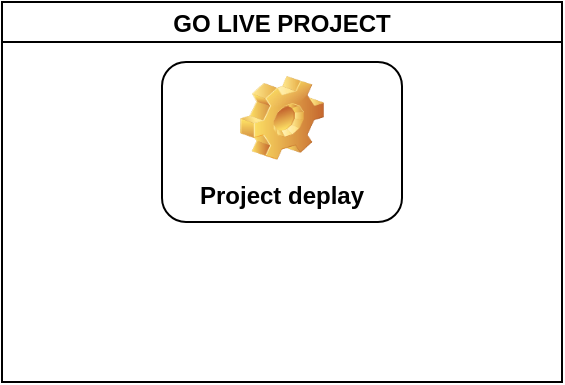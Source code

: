 <mxfile version="20.4.0" type="github">
  <diagram id="TQi7t6NpXrlLMQliiDbz" name="Business Problem">
    <mxGraphModel dx="868" dy="450" grid="1" gridSize="10" guides="1" tooltips="1" connect="1" arrows="1" fold="1" page="1" pageScale="1" pageWidth="850" pageHeight="1100" math="0" shadow="0">
      <root>
        <mxCell id="0" />
        <mxCell id="1" parent="0" />
        <mxCell id="cnXPWbjHOrQOqPqAnLGX-1" value="GO LIVE PROJECT" style="swimlane;startSize=20;horizontal=1;childLayout=treeLayout;horizontalTree=0;resizable=0;containerType=tree;direction=east;" vertex="1" parent="1">
          <mxGeometry x="280" width="280" height="190" as="geometry" />
        </mxCell>
        <mxCell id="cnXPWbjHOrQOqPqAnLGX-20" value="Project deplay" style="label;whiteSpace=wrap;html=1;align=center;verticalAlign=bottom;spacingLeft=0;spacingBottom=4;imageAlign=center;imageVerticalAlign=top;image=img/clipart/Gear_128x128.png;flipV=0;flipH=0;" vertex="1" parent="cnXPWbjHOrQOqPqAnLGX-1">
          <mxGeometry x="80" y="30" width="120" height="80" as="geometry" />
        </mxCell>
      </root>
    </mxGraphModel>
  </diagram>
</mxfile>
